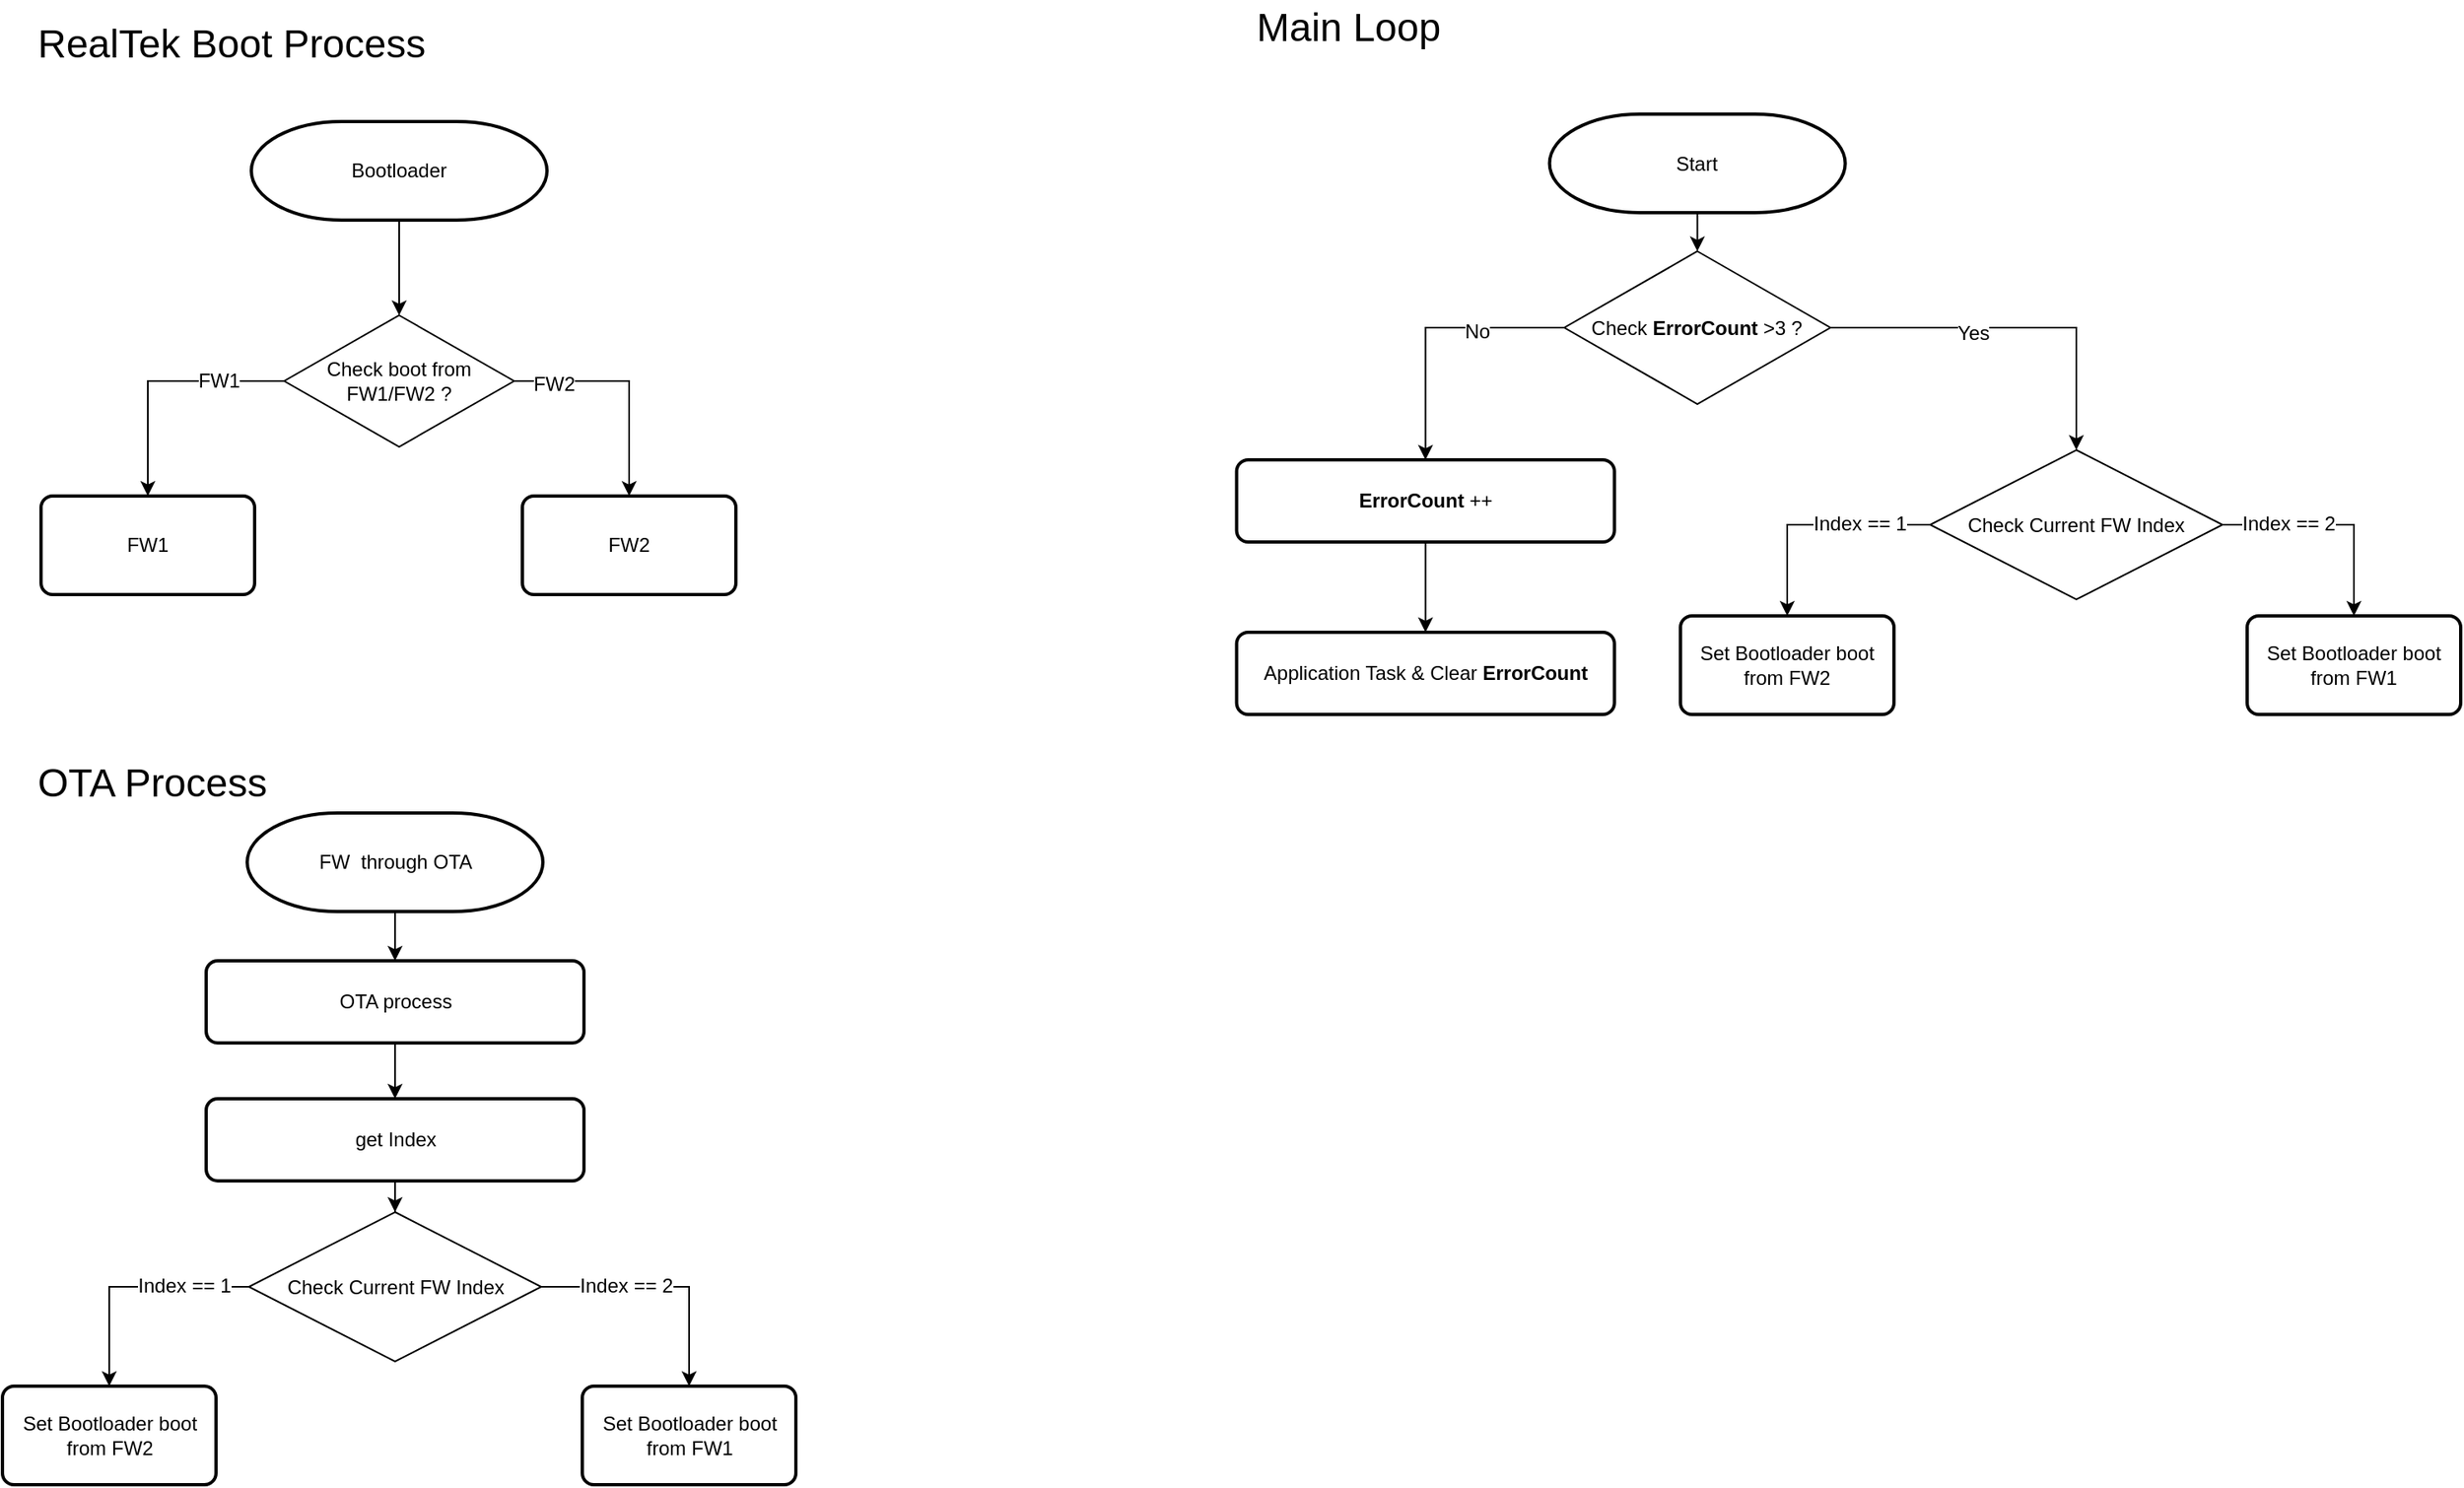 <mxfile version="10.6.7" type="github"><diagram id="KSyUlnuHpO14Bwx12DKX" name="Page-1"><mxGraphModel dx="1991" dy="1101" grid="1" gridSize="10" guides="1" tooltips="1" connect="1" arrows="1" fold="1" page="1" pageScale="1" pageWidth="827" pageHeight="1169" math="0" shadow="0"><root><mxCell id="0"/><mxCell id="1" parent="0"/><mxCell id="DjeVmc1M9aSnPIeUYdqh-13" style="edgeStyle=orthogonalEdgeStyle;rounded=0;orthogonalLoop=1;jettySize=auto;html=1;" parent="1" source="DjeVmc1M9aSnPIeUYdqh-5" target="DjeVmc1M9aSnPIeUYdqh-11" edge="1"><mxGeometry relative="1" as="geometry"/></mxCell><mxCell id="2hkwdFl9jVFtiVxIpPMc-51" value="FW2" style="text;html=1;resizable=0;points=[];align=center;verticalAlign=middle;labelBackgroundColor=#ffffff;" vertex="1" connectable="0" parent="DjeVmc1M9aSnPIeUYdqh-13"><mxGeometry x="-0.655" y="-2" relative="1" as="geometry"><mxPoint as="offset"/></mxGeometry></mxCell><mxCell id="DjeVmc1M9aSnPIeUYdqh-14" style="edgeStyle=orthogonalEdgeStyle;rounded=0;orthogonalLoop=1;jettySize=auto;html=1;" parent="1" source="DjeVmc1M9aSnPIeUYdqh-5" target="DjeVmc1M9aSnPIeUYdqh-15" edge="1"><mxGeometry relative="1" as="geometry"><mxPoint x="220" y="372" as="targetPoint"/></mxGeometry></mxCell><mxCell id="2hkwdFl9jVFtiVxIpPMc-50" value="FW1" style="text;html=1;resizable=0;points=[];align=center;verticalAlign=middle;labelBackgroundColor=#ffffff;" vertex="1" connectable="0" parent="DjeVmc1M9aSnPIeUYdqh-14"><mxGeometry x="-0.268" y="2" relative="1" as="geometry"><mxPoint x="16" y="-2" as="offset"/></mxGeometry></mxCell><mxCell id="DjeVmc1M9aSnPIeUYdqh-5" value="Check boot from FW1/FW2 ?" style="rhombus;whiteSpace=wrap;html=1;" parent="1" vertex="1"><mxGeometry x="320" y="262" width="140" height="80" as="geometry"/></mxCell><mxCell id="DjeVmc1M9aSnPIeUYdqh-33" style="edgeStyle=orthogonalEdgeStyle;rounded=0;orthogonalLoop=1;jettySize=auto;html=1;" parent="1" source="DjeVmc1M9aSnPIeUYdqh-8" target="DjeVmc1M9aSnPIeUYdqh-5" edge="1"><mxGeometry relative="1" as="geometry"/></mxCell><mxCell id="DjeVmc1M9aSnPIeUYdqh-8" value="Bootloader" style="strokeWidth=2;html=1;shape=mxgraph.flowchart.terminator;whiteSpace=wrap;" parent="1" vertex="1"><mxGeometry x="300" y="144" width="180" height="60" as="geometry"/></mxCell><mxCell id="DjeVmc1M9aSnPIeUYdqh-11" value="FW2" style="rounded=1;whiteSpace=wrap;html=1;absoluteArcSize=1;arcSize=14;strokeWidth=2;" parent="1" vertex="1"><mxGeometry x="465" y="372" width="130" height="60" as="geometry"/></mxCell><mxCell id="DjeVmc1M9aSnPIeUYdqh-15" value="FW1" style="rounded=1;whiteSpace=wrap;html=1;absoluteArcSize=1;arcSize=14;strokeWidth=2;" parent="1" vertex="1"><mxGeometry x="172" y="372" width="130" height="60" as="geometry"/></mxCell><mxCell id="DjeVmc1M9aSnPIeUYdqh-19" style="edgeStyle=orthogonalEdgeStyle;rounded=0;orthogonalLoop=1;jettySize=auto;html=1;exitX=1;exitY=0.5;exitDx=0;exitDy=0;" parent="1" source="2hkwdFl9jVFtiVxIpPMc-49" target="DjeVmc1M9aSnPIeUYdqh-26" edge="1"><mxGeometry relative="1" as="geometry"><mxPoint x="458.5" y="853" as="sourcePoint"/></mxGeometry></mxCell><mxCell id="DjeVmc1M9aSnPIeUYdqh-32" value="Index == 2" style="text;html=1;resizable=0;points=[];align=center;verticalAlign=middle;labelBackgroundColor=#ffffff;" parent="DjeVmc1M9aSnPIeUYdqh-19" vertex="1" connectable="0"><mxGeometry x="-0.231" y="-3" relative="1" as="geometry"><mxPoint x="-7" y="-3.5" as="offset"/></mxGeometry></mxCell><mxCell id="DjeVmc1M9aSnPIeUYdqh-20" style="edgeStyle=orthogonalEdgeStyle;rounded=0;orthogonalLoop=1;jettySize=auto;html=1;exitX=0;exitY=0.5;exitDx=0;exitDy=0;" parent="1" source="2hkwdFl9jVFtiVxIpPMc-49" target="DjeVmc1M9aSnPIeUYdqh-27" edge="1"><mxGeometry relative="1" as="geometry"><mxPoint x="212.5" y="914" as="targetPoint"/><mxPoint x="318.5" y="853" as="sourcePoint"/></mxGeometry></mxCell><mxCell id="DjeVmc1M9aSnPIeUYdqh-31" value="Index == 1" style="text;html=1;resizable=0;points=[];align=center;verticalAlign=middle;labelBackgroundColor=#ffffff;" parent="DjeVmc1M9aSnPIeUYdqh-20" vertex="1" connectable="0"><mxGeometry x="-0.27" y="1" relative="1" as="geometry"><mxPoint x="13" y="-1.5" as="offset"/></mxGeometry></mxCell><mxCell id="DjeVmc1M9aSnPIeUYdqh-22" style="edgeStyle=orthogonalEdgeStyle;rounded=0;orthogonalLoop=1;jettySize=auto;html=1;" parent="1" source="DjeVmc1M9aSnPIeUYdqh-23" target="DjeVmc1M9aSnPIeUYdqh-25" edge="1"><mxGeometry relative="1" as="geometry"/></mxCell><mxCell id="DjeVmc1M9aSnPIeUYdqh-23" value="FW&amp;nbsp; through OTA" style="strokeWidth=2;html=1;shape=mxgraph.flowchart.terminator;whiteSpace=wrap;" parent="1" vertex="1"><mxGeometry x="297.5" y="565" width="180" height="60" as="geometry"/></mxCell><mxCell id="DjeVmc1M9aSnPIeUYdqh-24" style="edgeStyle=orthogonalEdgeStyle;rounded=0;orthogonalLoop=1;jettySize=auto;html=1;" parent="1" source="DjeVmc1M9aSnPIeUYdqh-25" target="DjeVmc1M9aSnPIeUYdqh-28" edge="1"><mxGeometry relative="1" as="geometry"/></mxCell><mxCell id="DjeVmc1M9aSnPIeUYdqh-25" value="OTA process" style="rounded=1;whiteSpace=wrap;html=1;absoluteArcSize=1;arcSize=14;strokeWidth=2;" parent="1" vertex="1"><mxGeometry x="272.5" y="655" width="230" height="50" as="geometry"/></mxCell><mxCell id="DjeVmc1M9aSnPIeUYdqh-26" value="Set Bootloader boot from FW1" style="rounded=1;whiteSpace=wrap;html=1;absoluteArcSize=1;arcSize=14;strokeWidth=2;" parent="1" vertex="1"><mxGeometry x="501.5" y="914" width="130" height="60" as="geometry"/></mxCell><mxCell id="DjeVmc1M9aSnPIeUYdqh-27" value="Set Bootloader boot from FW2" style="rounded=1;whiteSpace=wrap;html=1;absoluteArcSize=1;arcSize=14;strokeWidth=2;" parent="1" vertex="1"><mxGeometry x="148.5" y="914" width="130" height="60" as="geometry"/></mxCell><mxCell id="DjeVmc1M9aSnPIeUYdqh-30" style="edgeStyle=orthogonalEdgeStyle;rounded=0;orthogonalLoop=1;jettySize=auto;html=1;" parent="1" source="DjeVmc1M9aSnPIeUYdqh-28" target="2hkwdFl9jVFtiVxIpPMc-49" edge="1"><mxGeometry relative="1" as="geometry"><mxPoint x="388.5" y="813" as="targetPoint"/></mxGeometry></mxCell><mxCell id="DjeVmc1M9aSnPIeUYdqh-28" value="get Index" style="rounded=1;whiteSpace=wrap;html=1;absoluteArcSize=1;arcSize=14;strokeWidth=2;" parent="1" vertex="1"><mxGeometry x="272.5" y="739" width="230" height="50" as="geometry"/></mxCell><mxCell id="2hkwdFl9jVFtiVxIpPMc-30" style="edgeStyle=orthogonalEdgeStyle;rounded=0;orthogonalLoop=1;jettySize=auto;html=1;" edge="1" parent="1" source="2hkwdFl9jVFtiVxIpPMc-7" target="2hkwdFl9jVFtiVxIpPMc-25"><mxGeometry relative="1" as="geometry"/></mxCell><mxCell id="2hkwdFl9jVFtiVxIpPMc-7" value="Start" style="strokeWidth=2;html=1;shape=mxgraph.flowchart.terminator;whiteSpace=wrap;" vertex="1" parent="1"><mxGeometry x="1090.31" y="139.5" width="180" height="60" as="geometry"/></mxCell><mxCell id="2hkwdFl9jVFtiVxIpPMc-34" value="" style="edgeStyle=orthogonalEdgeStyle;rounded=0;orthogonalLoop=1;jettySize=auto;html=1;" edge="1" parent="1" source="2hkwdFl9jVFtiVxIpPMc-13" target="2hkwdFl9jVFtiVxIpPMc-33"><mxGeometry relative="1" as="geometry"/></mxCell><mxCell id="2hkwdFl9jVFtiVxIpPMc-13" value="&lt;b&gt;ErrorCount&lt;/b&gt; ++" style="rounded=1;whiteSpace=wrap;html=1;absoluteArcSize=1;arcSize=14;strokeWidth=2;" vertex="1" parent="1"><mxGeometry x="899.81" y="350" width="230" height="50" as="geometry"/></mxCell><mxCell id="2hkwdFl9jVFtiVxIpPMc-33" value="Application Task &amp;amp; Clear &lt;b&gt;ErrorCount&lt;/b&gt;" style="rounded=1;whiteSpace=wrap;html=1;absoluteArcSize=1;arcSize=14;strokeWidth=2;" vertex="1" parent="1"><mxGeometry x="899.81" y="455" width="230" height="50" as="geometry"/></mxCell><mxCell id="2hkwdFl9jVFtiVxIpPMc-21" style="edgeStyle=orthogonalEdgeStyle;rounded=0;orthogonalLoop=1;jettySize=auto;html=1;" edge="1" parent="1" source="2hkwdFl9jVFtiVxIpPMc-25" target="2hkwdFl9jVFtiVxIpPMc-42"><mxGeometry relative="1" as="geometry"><mxPoint x="1404.517" y="333.5" as="targetPoint"/></mxGeometry></mxCell><mxCell id="2hkwdFl9jVFtiVxIpPMc-22" value="Yes" style="text;html=1;resizable=0;points=[];align=center;verticalAlign=middle;labelBackgroundColor=#ffffff;" vertex="1" connectable="0" parent="2hkwdFl9jVFtiVxIpPMc-21"><mxGeometry x="-0.231" y="-3" relative="1" as="geometry"><mxPoint as="offset"/></mxGeometry></mxCell><mxCell id="2hkwdFl9jVFtiVxIpPMc-31" style="edgeStyle=orthogonalEdgeStyle;rounded=0;orthogonalLoop=1;jettySize=auto;html=1;exitX=0;exitY=0.5;exitDx=0;exitDy=0;" edge="1" parent="1" source="2hkwdFl9jVFtiVxIpPMc-25" target="2hkwdFl9jVFtiVxIpPMc-13"><mxGeometry relative="1" as="geometry"/></mxCell><mxCell id="2hkwdFl9jVFtiVxIpPMc-46" value="&lt;div&gt;No&lt;/div&gt;" style="text;html=1;resizable=0;points=[];align=center;verticalAlign=middle;labelBackgroundColor=#ffffff;" vertex="1" connectable="0" parent="2hkwdFl9jVFtiVxIpPMc-31"><mxGeometry x="-0.344" y="1" relative="1" as="geometry"><mxPoint x="128.977" as="offset"/></mxGeometry></mxCell><mxCell id="2hkwdFl9jVFtiVxIpPMc-48" value="No" style="text;html=1;resizable=0;points=[];align=center;verticalAlign=middle;labelBackgroundColor=#ffffff;" vertex="1" connectable="0" parent="2hkwdFl9jVFtiVxIpPMc-31"><mxGeometry x="-0.345" y="2" relative="1" as="geometry"><mxPoint as="offset"/></mxGeometry></mxCell><mxCell id="2hkwdFl9jVFtiVxIpPMc-25" value="Check &lt;b&gt;ErrorCount&lt;/b&gt; &amp;gt;3 ?" style="rhombus;whiteSpace=wrap;html=1;" vertex="1" parent="1"><mxGeometry x="1099.31" y="223" width="162" height="93" as="geometry"/></mxCell><mxCell id="2hkwdFl9jVFtiVxIpPMc-38" style="edgeStyle=orthogonalEdgeStyle;rounded=0;orthogonalLoop=1;jettySize=auto;html=1;exitX=1;exitY=0.5;exitDx=0;exitDy=0;" edge="1" parent="1" source="2hkwdFl9jVFtiVxIpPMc-42" target="2hkwdFl9jVFtiVxIpPMc-43"><mxGeometry relative="1" as="geometry"><Array as="points"><mxPoint x="1580" y="390"/></Array></mxGeometry></mxCell><mxCell id="2hkwdFl9jVFtiVxIpPMc-39" value="Index == 2" style="text;html=1;resizable=0;points=[];align=center;verticalAlign=middle;labelBackgroundColor=#ffffff;" vertex="1" connectable="0" parent="2hkwdFl9jVFtiVxIpPMc-38"><mxGeometry x="-0.231" y="-3" relative="1" as="geometry"><mxPoint x="-12" y="-3.5" as="offset"/></mxGeometry></mxCell><mxCell id="2hkwdFl9jVFtiVxIpPMc-40" style="edgeStyle=orthogonalEdgeStyle;rounded=0;orthogonalLoop=1;jettySize=auto;html=1;" edge="1" parent="1" source="2hkwdFl9jVFtiVxIpPMc-42" target="2hkwdFl9jVFtiVxIpPMc-44"><mxGeometry relative="1" as="geometry"><mxPoint x="1216" y="445" as="targetPoint"/></mxGeometry></mxCell><mxCell id="2hkwdFl9jVFtiVxIpPMc-41" value="Index == 1" style="text;html=1;resizable=0;points=[];align=center;verticalAlign=middle;labelBackgroundColor=#ffffff;" vertex="1" connectable="0" parent="2hkwdFl9jVFtiVxIpPMc-40"><mxGeometry x="-0.27" y="1" relative="1" as="geometry"><mxPoint x="9" y="-1.5" as="offset"/></mxGeometry></mxCell><mxCell id="2hkwdFl9jVFtiVxIpPMc-42" value="Check Current FW Index" style="rhombus;whiteSpace=wrap;html=1;" vertex="1" parent="1"><mxGeometry x="1322" y="344" width="178" height="91" as="geometry"/></mxCell><mxCell id="2hkwdFl9jVFtiVxIpPMc-43" value="Set Bootloader boot from FW1" style="rounded=1;whiteSpace=wrap;html=1;absoluteArcSize=1;arcSize=14;strokeWidth=2;" vertex="1" parent="1"><mxGeometry x="1515" y="445" width="130" height="60" as="geometry"/></mxCell><mxCell id="2hkwdFl9jVFtiVxIpPMc-44" value="Set Bootloader boot from FW2" style="rounded=1;whiteSpace=wrap;html=1;absoluteArcSize=1;arcSize=14;strokeWidth=2;" vertex="1" parent="1"><mxGeometry x="1170" y="445" width="130" height="60" as="geometry"/></mxCell><mxCell id="2hkwdFl9jVFtiVxIpPMc-47" value="&lt;font style=&quot;font-size: 24px&quot;&gt;Main Loop&lt;/font&gt;" style="text;html=1;resizable=0;points=[];autosize=1;align=left;verticalAlign=top;spacingTop=-4;" vertex="1" parent="1"><mxGeometry x="910" y="70" width="130" height="20" as="geometry"/></mxCell><mxCell id="2hkwdFl9jVFtiVxIpPMc-49" value="Check Current FW Index" style="rhombus;whiteSpace=wrap;html=1;" vertex="1" parent="1"><mxGeometry x="298.5" y="808" width="178" height="91" as="geometry"/></mxCell><mxCell id="2hkwdFl9jVFtiVxIpPMc-52" value="&lt;div style=&quot;font-size: 24px&quot;&gt;&lt;font style=&quot;font-size: 24px&quot;&gt;RealTek Boot Process&lt;/font&gt;&lt;/div&gt;" style="text;html=1;resizable=0;points=[];autosize=1;align=left;verticalAlign=top;spacingTop=-4;" vertex="1" parent="1"><mxGeometry x="167.5" y="80" width="250" height="20" as="geometry"/></mxCell><mxCell id="2hkwdFl9jVFtiVxIpPMc-53" value="&lt;div style=&quot;font-size: 24px&quot;&gt;&lt;font style=&quot;font-size: 24px&quot;&gt;OTA Process&lt;/font&gt;&lt;/div&gt;" style="text;html=1;resizable=0;points=[];autosize=1;align=left;verticalAlign=top;spacingTop=-4;" vertex="1" parent="1"><mxGeometry x="167.5" y="530" width="160" height="20" as="geometry"/></mxCell></root></mxGraphModel></diagram></mxfile>
